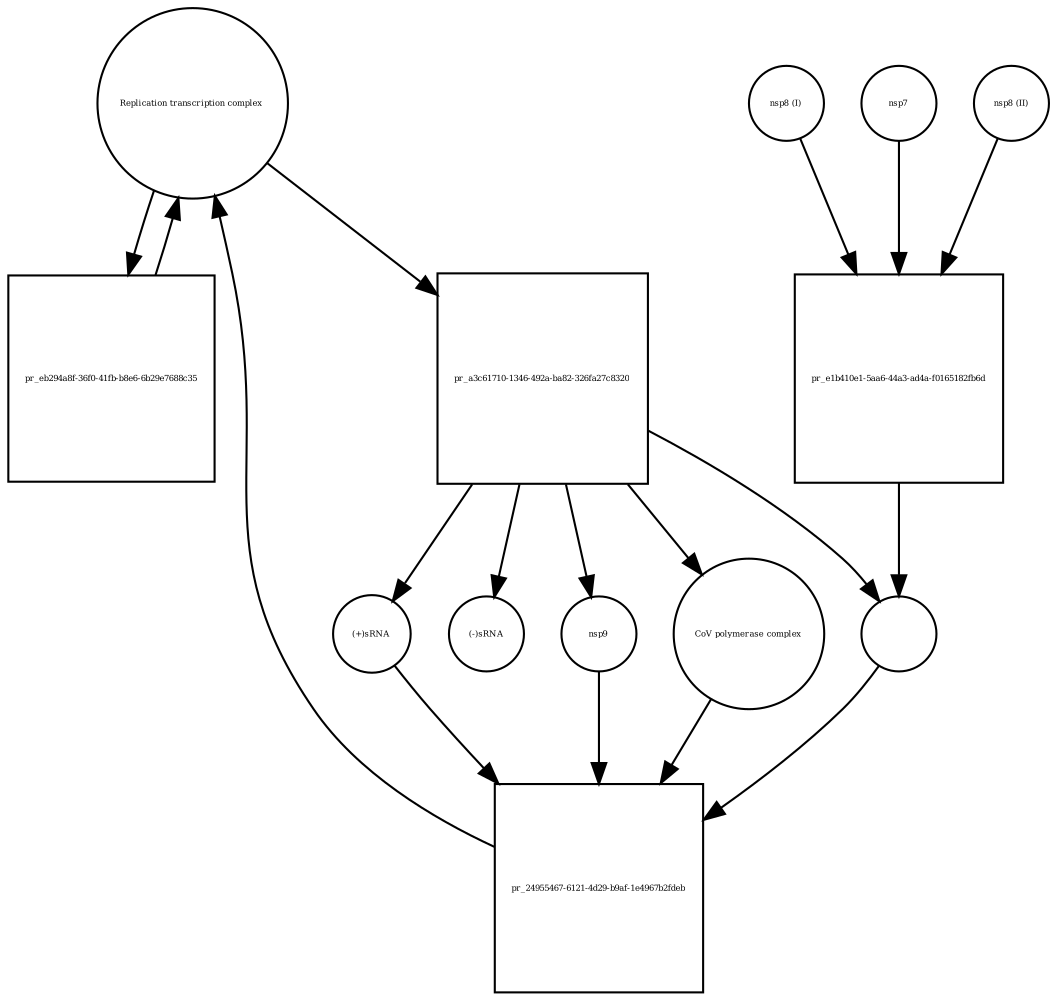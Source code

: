 strict digraph  {
"Replication transcription complex " [annotation="", bipartite=0, cls=complex, fontsize=4, label="Replication transcription complex ", shape=circle];
"pr_a3c61710-1346-492a-ba82-326fa27c8320" [annotation="", bipartite=1, cls=process, fontsize=4, label="pr_a3c61710-1346-492a-ba82-326fa27c8320", shape=square];
nsp9 [annotation="", bipartite=0, cls=macromolecule, fontsize=4, label=nsp9, shape=circle];
"CoV polymerase complex" [annotation="", bipartite=0, cls=complex, fontsize=4, label="CoV polymerase complex", shape=circle];
" " [annotation="", bipartite=0, cls=complex, fontsize=4, label=" ", shape=circle];
"(+)sRNA" [annotation="", bipartite=0, cls="nucleic acid feature", fontsize=4, label="(+)sRNA", shape=circle];
"(-)sRNA" [annotation="", bipartite=0, cls="nucleic acid feature", fontsize=4, label="(-)sRNA", shape=circle];
"nsp8 (I)" [annotation="", bipartite=0, cls=macromolecule, fontsize=4, label="nsp8 (I)", shape=circle];
"pr_e1b410e1-5aa6-44a3-ad4a-f0165182fb6d" [annotation="", bipartite=1, cls=process, fontsize=4, label="pr_e1b410e1-5aa6-44a3-ad4a-f0165182fb6d", shape=square];
nsp7 [annotation="", bipartite=0, cls=macromolecule, fontsize=4, label=nsp7, shape=circle];
"nsp8 (II)" [annotation="", bipartite=0, cls=macromolecule, fontsize=4, label="nsp8 (II)", shape=circle];
"pr_eb294a8f-36f0-41fb-b8e6-6b29e7688c35" [annotation="", bipartite=1, cls=process, fontsize=4, label="pr_eb294a8f-36f0-41fb-b8e6-6b29e7688c35", shape=square];
"pr_24955467-6121-4d29-b9af-1e4967b2fdeb" [annotation="", bipartite=1, cls=process, fontsize=4, label="pr_24955467-6121-4d29-b9af-1e4967b2fdeb", shape=square];
"Replication transcription complex " -> "pr_a3c61710-1346-492a-ba82-326fa27c8320"  [annotation="", interaction_type=consumption];
"Replication transcription complex " -> "pr_eb294a8f-36f0-41fb-b8e6-6b29e7688c35"  [annotation="", interaction_type=consumption];
"pr_a3c61710-1346-492a-ba82-326fa27c8320" -> nsp9  [annotation="", interaction_type=production];
"pr_a3c61710-1346-492a-ba82-326fa27c8320" -> "CoV polymerase complex"  [annotation="", interaction_type=production];
"pr_a3c61710-1346-492a-ba82-326fa27c8320" -> " "  [annotation="", interaction_type=production];
"pr_a3c61710-1346-492a-ba82-326fa27c8320" -> "(+)sRNA"  [annotation="", interaction_type=production];
"pr_a3c61710-1346-492a-ba82-326fa27c8320" -> "(-)sRNA"  [annotation="", interaction_type=production];
nsp9 -> "pr_24955467-6121-4d29-b9af-1e4967b2fdeb"  [annotation="", interaction_type=consumption];
"CoV polymerase complex" -> "pr_24955467-6121-4d29-b9af-1e4967b2fdeb"  [annotation="", interaction_type=consumption];
" " -> "pr_24955467-6121-4d29-b9af-1e4967b2fdeb"  [annotation="", interaction_type=consumption];
"(+)sRNA" -> "pr_24955467-6121-4d29-b9af-1e4967b2fdeb"  [annotation="", interaction_type=consumption];
"nsp8 (I)" -> "pr_e1b410e1-5aa6-44a3-ad4a-f0165182fb6d"  [annotation="", interaction_type=consumption];
"pr_e1b410e1-5aa6-44a3-ad4a-f0165182fb6d" -> " "  [annotation="", interaction_type=production];
nsp7 -> "pr_e1b410e1-5aa6-44a3-ad4a-f0165182fb6d"  [annotation="", interaction_type=consumption];
"nsp8 (II)" -> "pr_e1b410e1-5aa6-44a3-ad4a-f0165182fb6d"  [annotation="", interaction_type=consumption];
"pr_eb294a8f-36f0-41fb-b8e6-6b29e7688c35" -> "Replication transcription complex "  [annotation="", interaction_type=production];
"pr_24955467-6121-4d29-b9af-1e4967b2fdeb" -> "Replication transcription complex "  [annotation="", interaction_type=production];
}
